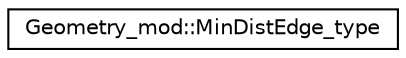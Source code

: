 digraph "Graphical Class Hierarchy"
{
 // LATEX_PDF_SIZE
  edge [fontname="Helvetica",fontsize="10",labelfontname="Helvetica",labelfontsize="10"];
  node [fontname="Helvetica",fontsize="10",shape=record];
  rankdir="LR";
  Node0 [label="Geometry_mod::MinDistEdge_type",height=0.2,width=0.4,color="black", fillcolor="white", style="filled",URL="$structGeometry__mod_1_1MinDistEdge__type.html",tooltip=" "];
}

